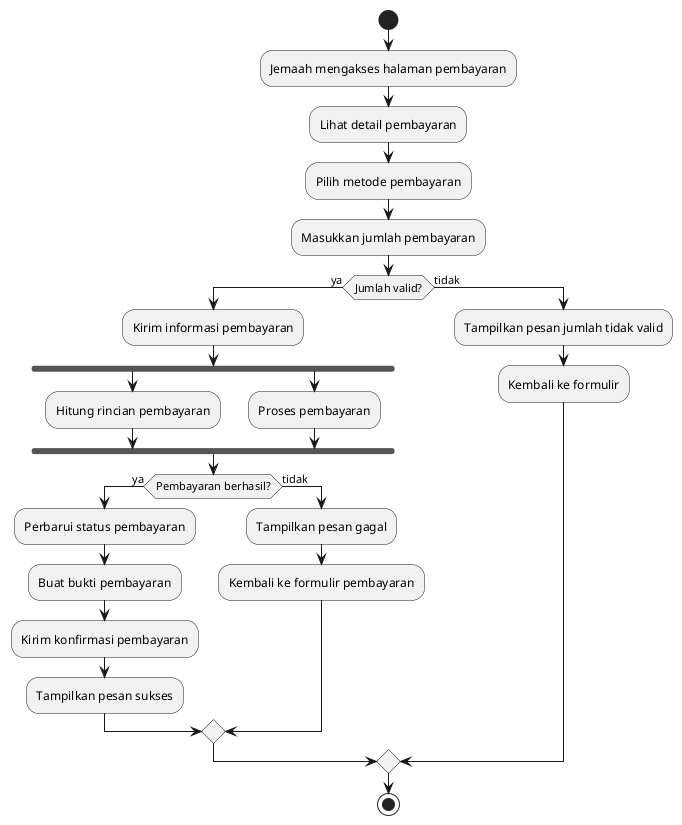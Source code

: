 @startuml Aktivitas Pembayaran

start
:Jemaah mengakses halaman pembayaran;

:Lihat detail pembayaran;
:Pilih metode pembayaran;
:Masukkan jumlah pembayaran;

if (Jumlah valid?) then (ya)
  :Kirim informasi pembayaran;
  
  fork
    :Hitung rincian pembayaran;
  fork again
    :Proses pembayaran;
  end fork

  if (Pembayaran berhasil?) then (ya)
    :Perbarui status pembayaran;
    :Buat bukti pembayaran;
    :Kirim konfirmasi pembayaran;
    :Tampilkan pesan sukses;
  else (tidak)
    :Tampilkan pesan gagal;
    :Kembali ke formulir pembayaran;
  endif
else (tidak)
  :Tampilkan pesan jumlah tidak valid;
  :Kembali ke formulir;
endif

stop

@enduml
